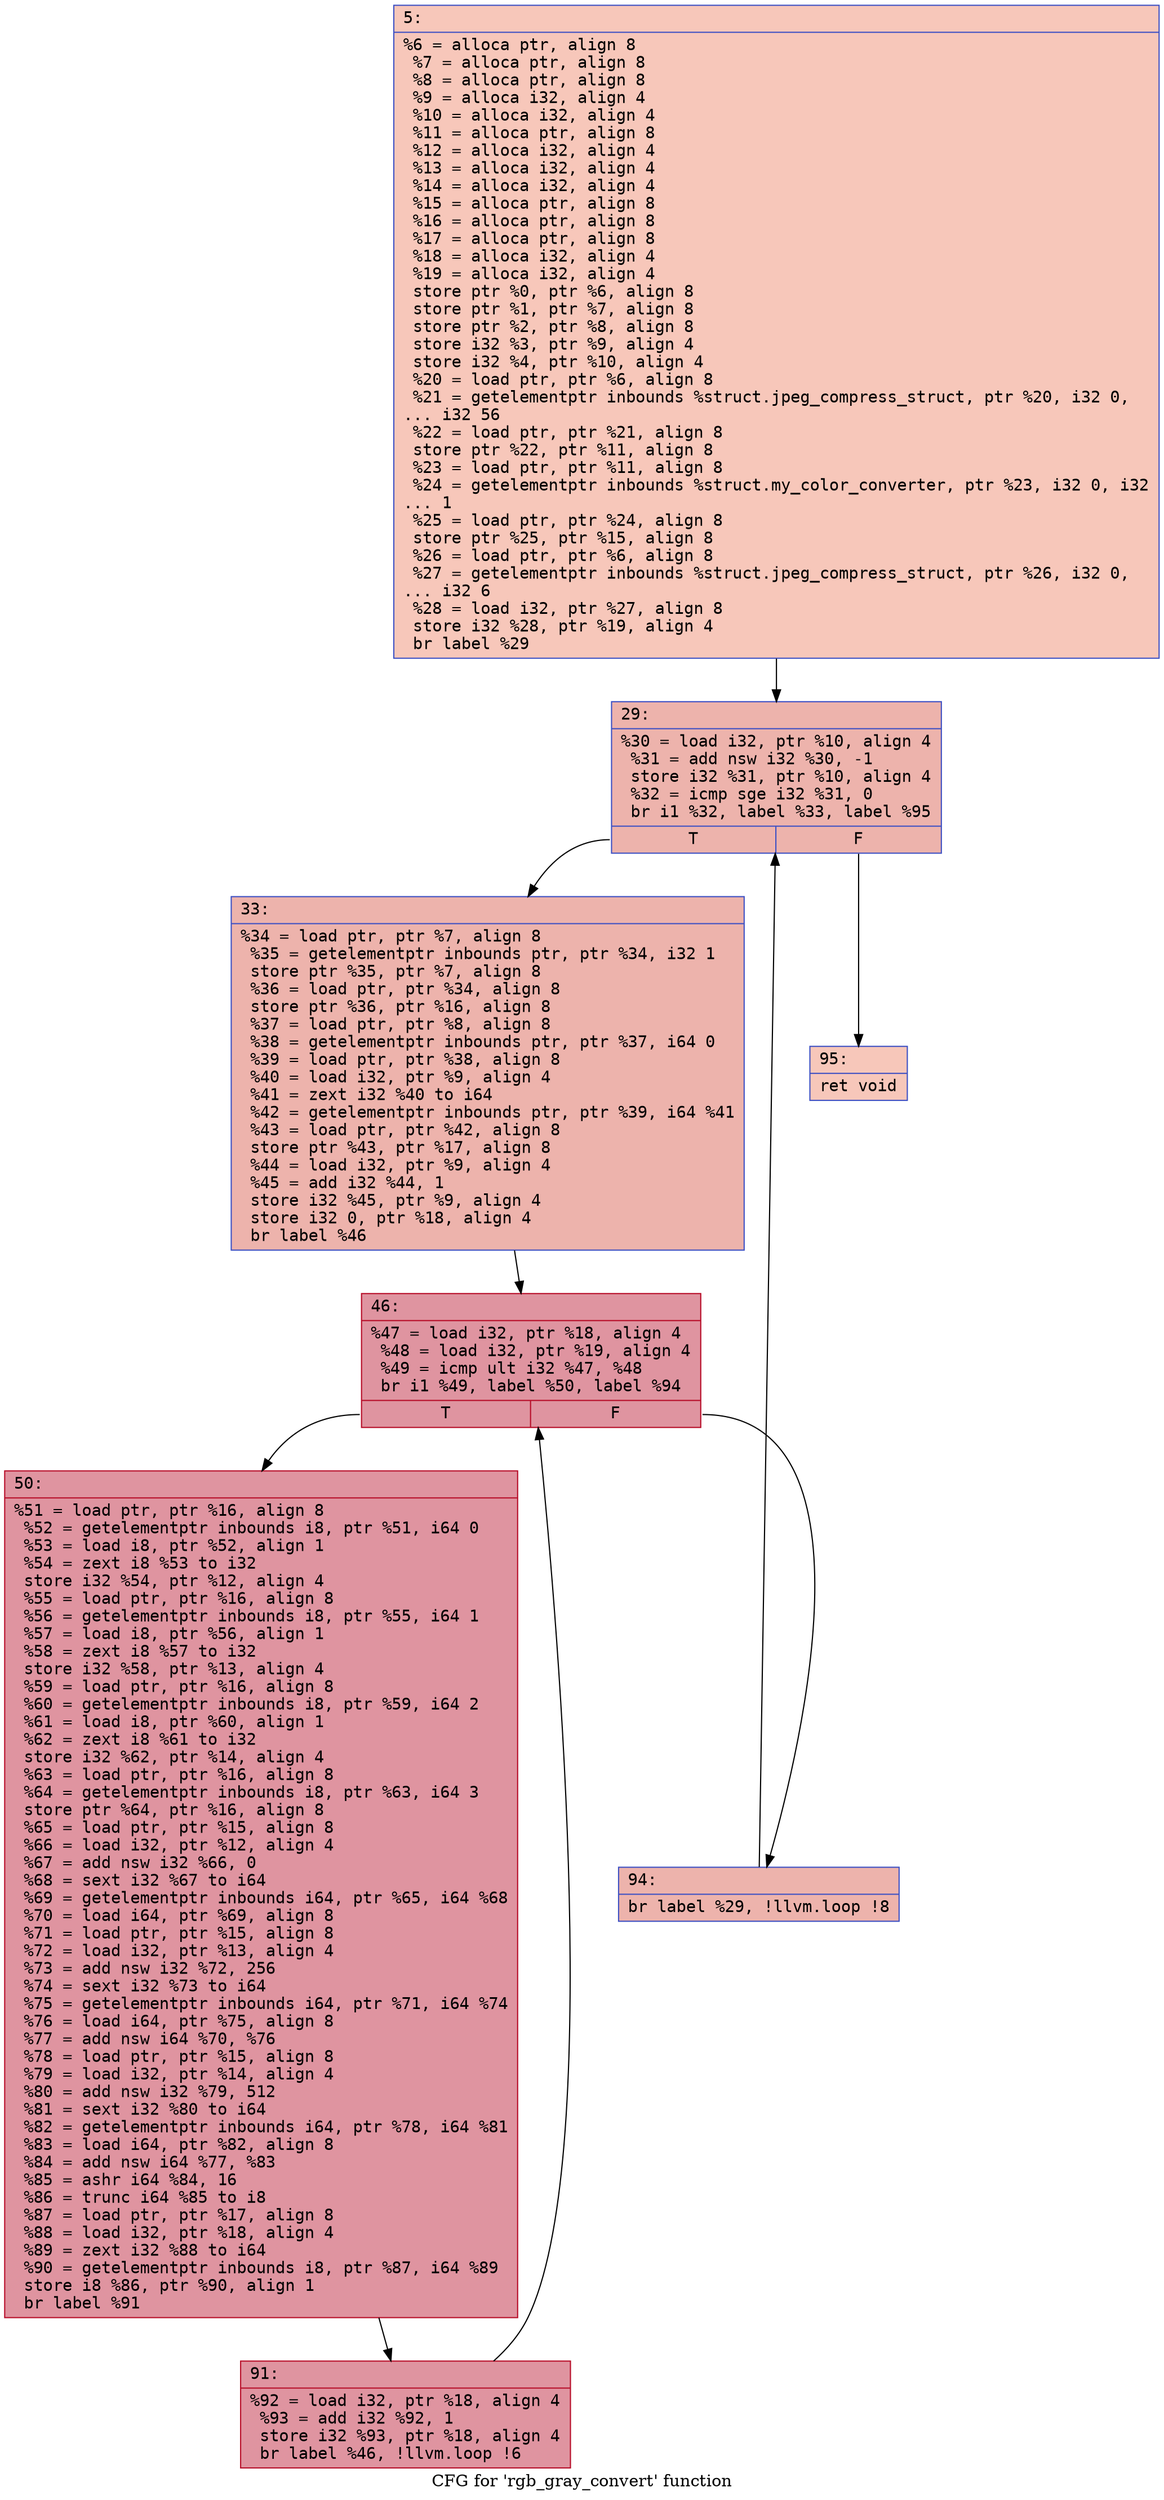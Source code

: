 digraph "CFG for 'rgb_gray_convert' function" {
	label="CFG for 'rgb_gray_convert' function";

	Node0x600001b032a0 [shape=record,color="#3d50c3ff", style=filled, fillcolor="#ec7f6370" fontname="Courier",label="{5:\l|  %6 = alloca ptr, align 8\l  %7 = alloca ptr, align 8\l  %8 = alloca ptr, align 8\l  %9 = alloca i32, align 4\l  %10 = alloca i32, align 4\l  %11 = alloca ptr, align 8\l  %12 = alloca i32, align 4\l  %13 = alloca i32, align 4\l  %14 = alloca i32, align 4\l  %15 = alloca ptr, align 8\l  %16 = alloca ptr, align 8\l  %17 = alloca ptr, align 8\l  %18 = alloca i32, align 4\l  %19 = alloca i32, align 4\l  store ptr %0, ptr %6, align 8\l  store ptr %1, ptr %7, align 8\l  store ptr %2, ptr %8, align 8\l  store i32 %3, ptr %9, align 4\l  store i32 %4, ptr %10, align 4\l  %20 = load ptr, ptr %6, align 8\l  %21 = getelementptr inbounds %struct.jpeg_compress_struct, ptr %20, i32 0,\l... i32 56\l  %22 = load ptr, ptr %21, align 8\l  store ptr %22, ptr %11, align 8\l  %23 = load ptr, ptr %11, align 8\l  %24 = getelementptr inbounds %struct.my_color_converter, ptr %23, i32 0, i32\l... 1\l  %25 = load ptr, ptr %24, align 8\l  store ptr %25, ptr %15, align 8\l  %26 = load ptr, ptr %6, align 8\l  %27 = getelementptr inbounds %struct.jpeg_compress_struct, ptr %26, i32 0,\l... i32 6\l  %28 = load i32, ptr %27, align 8\l  store i32 %28, ptr %19, align 4\l  br label %29\l}"];
	Node0x600001b032a0 -> Node0x600001b032f0[tooltip="5 -> 29\nProbability 100.00%" ];
	Node0x600001b032f0 [shape=record,color="#3d50c3ff", style=filled, fillcolor="#d6524470" fontname="Courier",label="{29:\l|  %30 = load i32, ptr %10, align 4\l  %31 = add nsw i32 %30, -1\l  store i32 %31, ptr %10, align 4\l  %32 = icmp sge i32 %31, 0\l  br i1 %32, label %33, label %95\l|{<s0>T|<s1>F}}"];
	Node0x600001b032f0:s0 -> Node0x600001b03340[tooltip="29 -> 33\nProbability 96.88%" ];
	Node0x600001b032f0:s1 -> Node0x600001b034d0[tooltip="29 -> 95\nProbability 3.12%" ];
	Node0x600001b03340 [shape=record,color="#3d50c3ff", style=filled, fillcolor="#d6524470" fontname="Courier",label="{33:\l|  %34 = load ptr, ptr %7, align 8\l  %35 = getelementptr inbounds ptr, ptr %34, i32 1\l  store ptr %35, ptr %7, align 8\l  %36 = load ptr, ptr %34, align 8\l  store ptr %36, ptr %16, align 8\l  %37 = load ptr, ptr %8, align 8\l  %38 = getelementptr inbounds ptr, ptr %37, i64 0\l  %39 = load ptr, ptr %38, align 8\l  %40 = load i32, ptr %9, align 4\l  %41 = zext i32 %40 to i64\l  %42 = getelementptr inbounds ptr, ptr %39, i64 %41\l  %43 = load ptr, ptr %42, align 8\l  store ptr %43, ptr %17, align 8\l  %44 = load i32, ptr %9, align 4\l  %45 = add i32 %44, 1\l  store i32 %45, ptr %9, align 4\l  store i32 0, ptr %18, align 4\l  br label %46\l}"];
	Node0x600001b03340 -> Node0x600001b03390[tooltip="33 -> 46\nProbability 100.00%" ];
	Node0x600001b03390 [shape=record,color="#b70d28ff", style=filled, fillcolor="#b70d2870" fontname="Courier",label="{46:\l|  %47 = load i32, ptr %18, align 4\l  %48 = load i32, ptr %19, align 4\l  %49 = icmp ult i32 %47, %48\l  br i1 %49, label %50, label %94\l|{<s0>T|<s1>F}}"];
	Node0x600001b03390:s0 -> Node0x600001b033e0[tooltip="46 -> 50\nProbability 96.88%" ];
	Node0x600001b03390:s1 -> Node0x600001b03480[tooltip="46 -> 94\nProbability 3.12%" ];
	Node0x600001b033e0 [shape=record,color="#b70d28ff", style=filled, fillcolor="#b70d2870" fontname="Courier",label="{50:\l|  %51 = load ptr, ptr %16, align 8\l  %52 = getelementptr inbounds i8, ptr %51, i64 0\l  %53 = load i8, ptr %52, align 1\l  %54 = zext i8 %53 to i32\l  store i32 %54, ptr %12, align 4\l  %55 = load ptr, ptr %16, align 8\l  %56 = getelementptr inbounds i8, ptr %55, i64 1\l  %57 = load i8, ptr %56, align 1\l  %58 = zext i8 %57 to i32\l  store i32 %58, ptr %13, align 4\l  %59 = load ptr, ptr %16, align 8\l  %60 = getelementptr inbounds i8, ptr %59, i64 2\l  %61 = load i8, ptr %60, align 1\l  %62 = zext i8 %61 to i32\l  store i32 %62, ptr %14, align 4\l  %63 = load ptr, ptr %16, align 8\l  %64 = getelementptr inbounds i8, ptr %63, i64 3\l  store ptr %64, ptr %16, align 8\l  %65 = load ptr, ptr %15, align 8\l  %66 = load i32, ptr %12, align 4\l  %67 = add nsw i32 %66, 0\l  %68 = sext i32 %67 to i64\l  %69 = getelementptr inbounds i64, ptr %65, i64 %68\l  %70 = load i64, ptr %69, align 8\l  %71 = load ptr, ptr %15, align 8\l  %72 = load i32, ptr %13, align 4\l  %73 = add nsw i32 %72, 256\l  %74 = sext i32 %73 to i64\l  %75 = getelementptr inbounds i64, ptr %71, i64 %74\l  %76 = load i64, ptr %75, align 8\l  %77 = add nsw i64 %70, %76\l  %78 = load ptr, ptr %15, align 8\l  %79 = load i32, ptr %14, align 4\l  %80 = add nsw i32 %79, 512\l  %81 = sext i32 %80 to i64\l  %82 = getelementptr inbounds i64, ptr %78, i64 %81\l  %83 = load i64, ptr %82, align 8\l  %84 = add nsw i64 %77, %83\l  %85 = ashr i64 %84, 16\l  %86 = trunc i64 %85 to i8\l  %87 = load ptr, ptr %17, align 8\l  %88 = load i32, ptr %18, align 4\l  %89 = zext i32 %88 to i64\l  %90 = getelementptr inbounds i8, ptr %87, i64 %89\l  store i8 %86, ptr %90, align 1\l  br label %91\l}"];
	Node0x600001b033e0 -> Node0x600001b03430[tooltip="50 -> 91\nProbability 100.00%" ];
	Node0x600001b03430 [shape=record,color="#b70d28ff", style=filled, fillcolor="#b70d2870" fontname="Courier",label="{91:\l|  %92 = load i32, ptr %18, align 4\l  %93 = add i32 %92, 1\l  store i32 %93, ptr %18, align 4\l  br label %46, !llvm.loop !6\l}"];
	Node0x600001b03430 -> Node0x600001b03390[tooltip="91 -> 46\nProbability 100.00%" ];
	Node0x600001b03480 [shape=record,color="#3d50c3ff", style=filled, fillcolor="#d6524470" fontname="Courier",label="{94:\l|  br label %29, !llvm.loop !8\l}"];
	Node0x600001b03480 -> Node0x600001b032f0[tooltip="94 -> 29\nProbability 100.00%" ];
	Node0x600001b034d0 [shape=record,color="#3d50c3ff", style=filled, fillcolor="#ec7f6370" fontname="Courier",label="{95:\l|  ret void\l}"];
}
